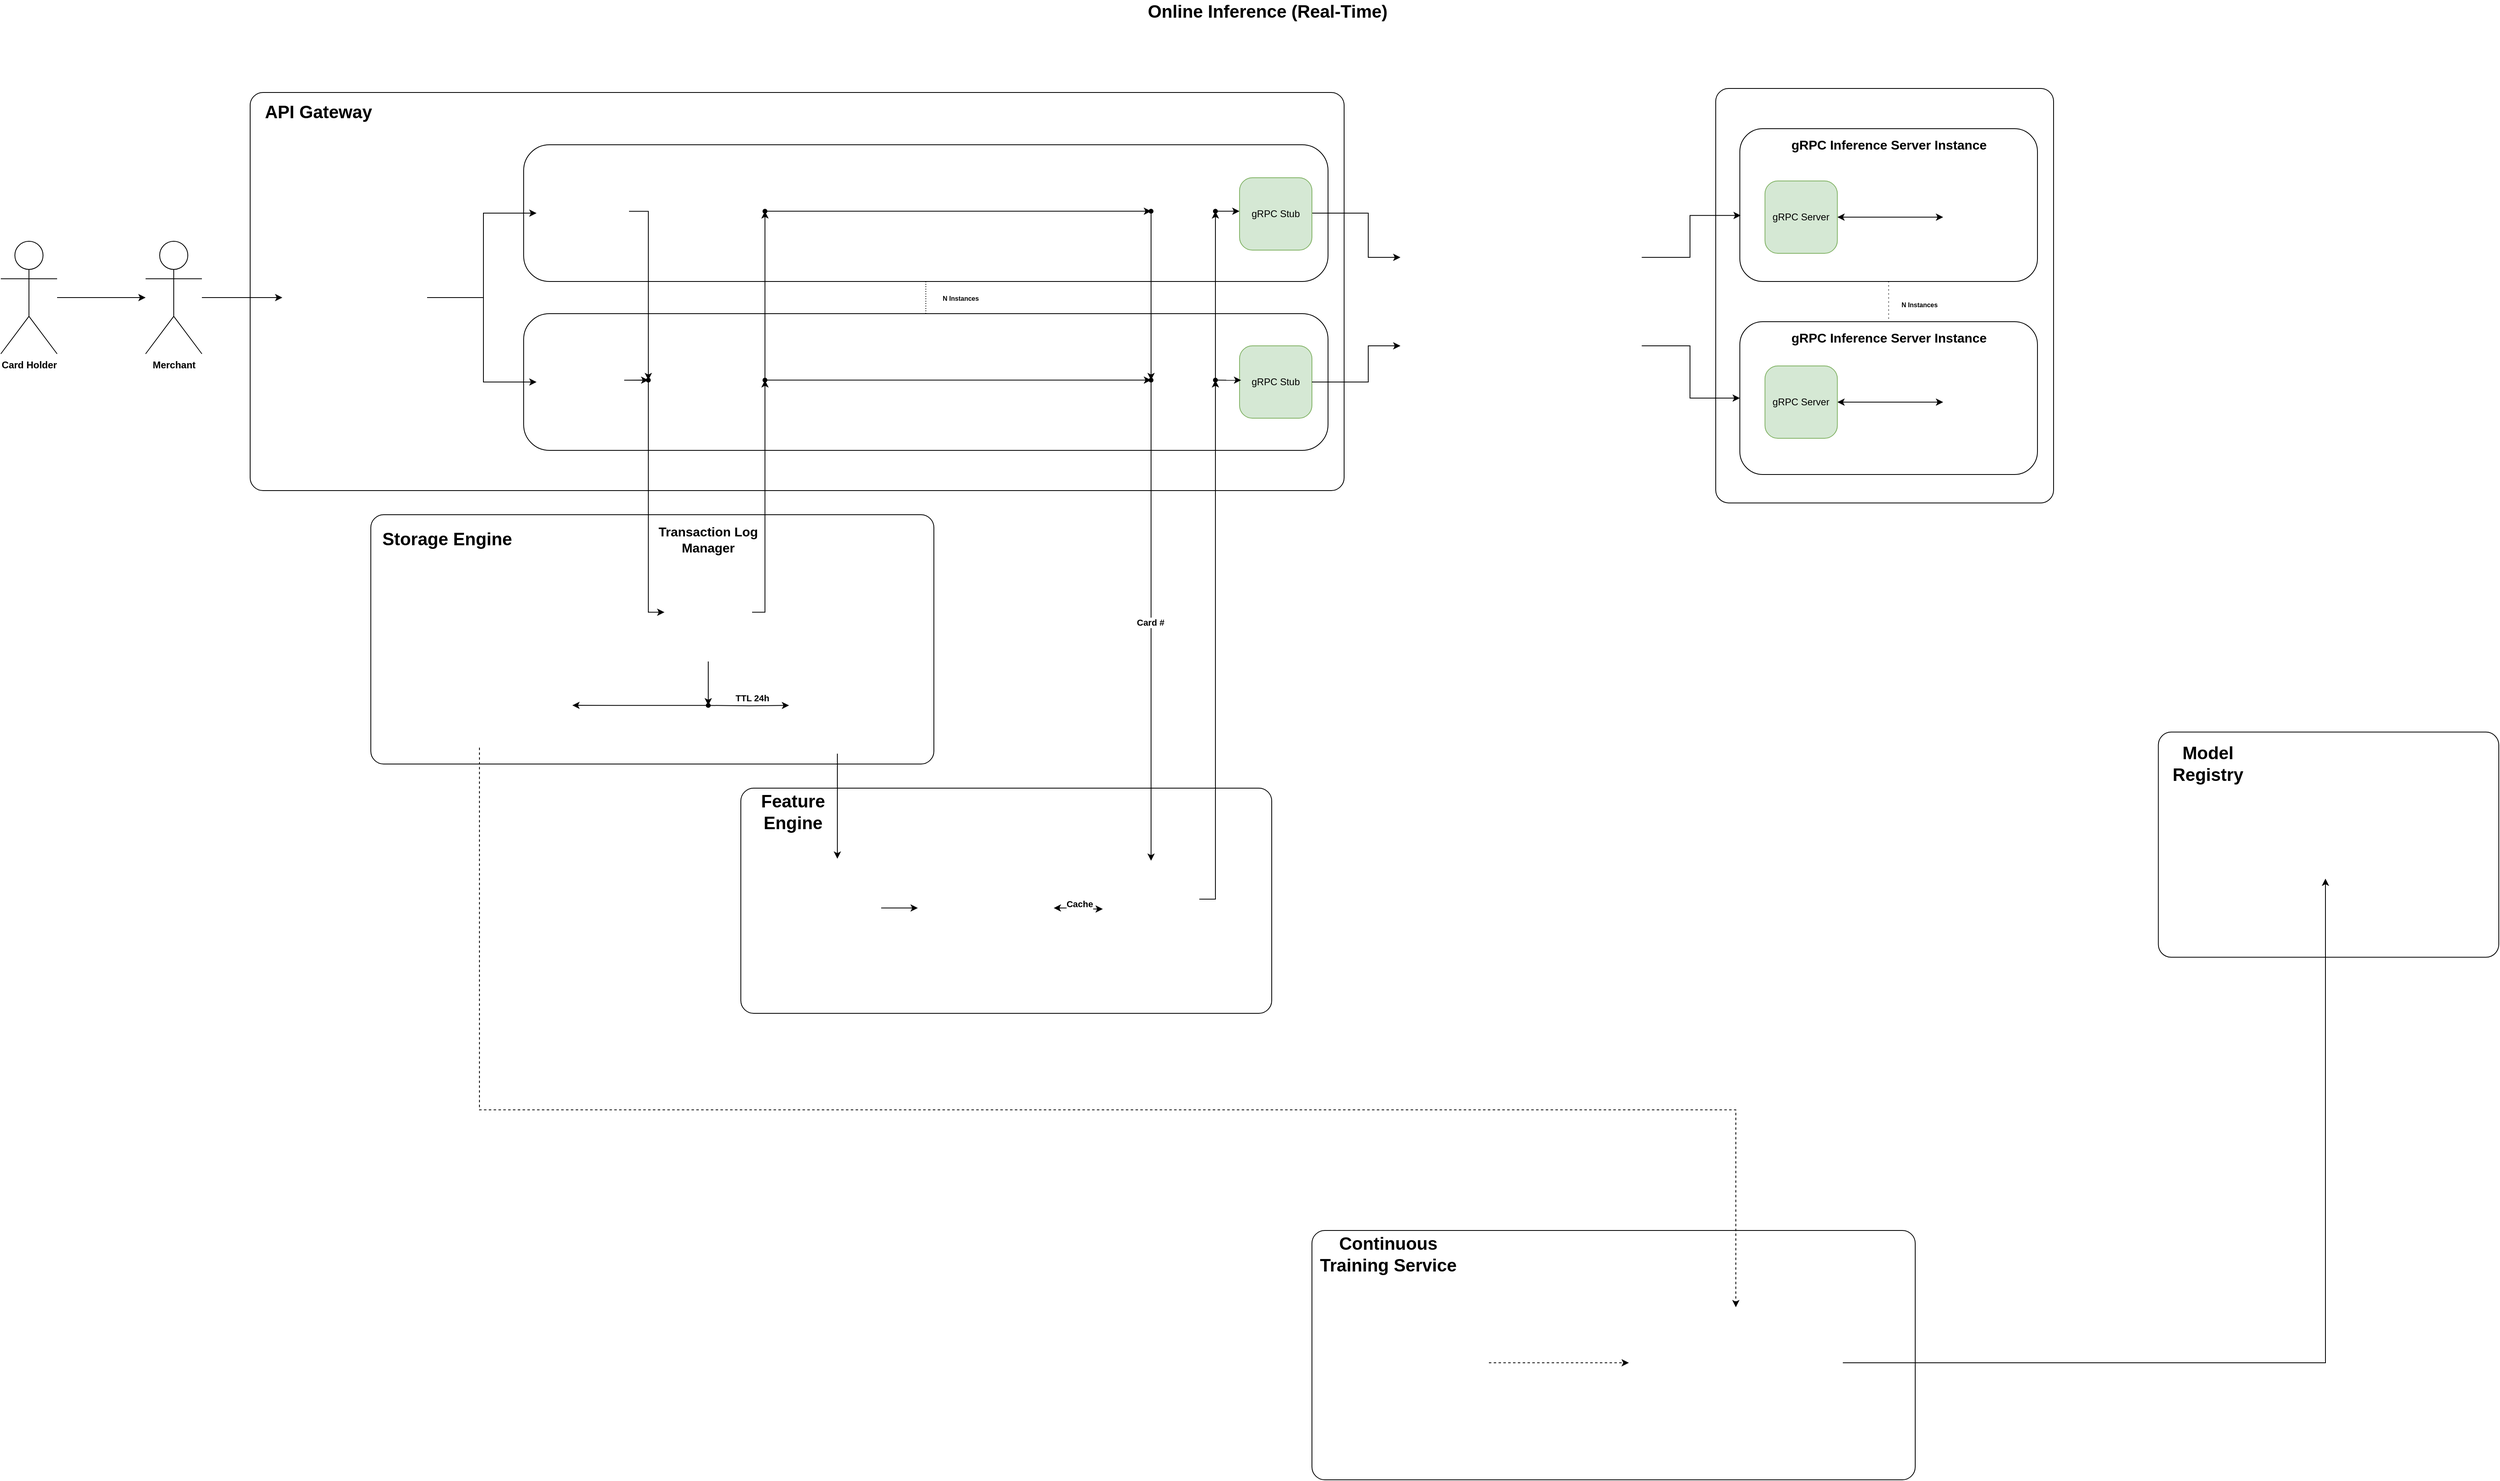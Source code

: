 <mxfile version="27.0.9">
  <diagram name="Page-1" id="lOX2KXedeWFzTWIlUK9F">
    <mxGraphModel dx="3247" dy="2863" grid="1" gridSize="10" guides="1" tooltips="1" connect="1" arrows="1" fold="1" page="1" pageScale="1" pageWidth="850" pageHeight="1100" math="0" shadow="0">
      <root>
        <mxCell id="0" />
        <mxCell id="1" parent="0" />
        <mxCell id="5-59mTPoDlYqVcyv3D5M-7" value="" style="rounded=1;whiteSpace=wrap;html=1;absoluteArcSize=1;arcSize=32;" parent="1" vertex="1">
          <mxGeometry x="650.02" y="1900" width="749.98" height="310" as="geometry" />
        </mxCell>
        <mxCell id="5-59mTPoDlYqVcyv3D5M-3" value="" style="rounded=1;whiteSpace=wrap;html=1;absoluteArcSize=1;arcSize=32;" parent="1" vertex="1">
          <mxGeometry x="1702.26" y="1280.31" width="423.22" height="280" as="geometry" />
        </mxCell>
        <mxCell id="7dM1NYRbd_mDnyiBHKqp-9" value="" style="rounded=1;whiteSpace=wrap;html=1;absoluteArcSize=1;arcSize=32;" parent="1" vertex="1">
          <mxGeometry x="-520" y="1010" width="700" height="310" as="geometry" />
        </mxCell>
        <mxCell id="d66PIv0IayiopUPnUm3M-6" value="" style="rounded=1;whiteSpace=wrap;html=1;absoluteArcSize=1;arcSize=32;" parent="1" vertex="1">
          <mxGeometry x="-60" y="1350" width="660" height="280" as="geometry" />
        </mxCell>
        <mxCell id="d66PIv0IayiopUPnUm3M-1" value="" style="rounded=1;whiteSpace=wrap;html=1;arcSize=32;absoluteArcSize=1;" parent="1" vertex="1">
          <mxGeometry x="1152" y="480" width="420" height="515.35" as="geometry" />
        </mxCell>
        <mxCell id="d66PIv0IayiopUPnUm3M-2" style="edgeStyle=orthogonalEdgeStyle;rounded=0;orthogonalLoop=1;jettySize=auto;html=1;dashed=1;dashPattern=1 4;endArrow=none;endFill=0;entryX=0.5;entryY=0;entryDx=0;entryDy=0;" parent="1" source="d66PIv0IayiopUPnUm3M-3" target="d66PIv0IayiopUPnUm3M-41" edge="1">
          <mxGeometry relative="1" as="geometry">
            <mxPoint x="1366.99" y="745" as="targetPoint" />
          </mxGeometry>
        </mxCell>
        <mxCell id="d66PIv0IayiopUPnUm3M-3" value="" style="rounded=1;whiteSpace=wrap;html=1;" parent="1" vertex="1">
          <mxGeometry x="1181.97" y="530" width="370.01" height="190" as="geometry" />
        </mxCell>
        <mxCell id="d66PIv0IayiopUPnUm3M-4" value="&lt;font style=&quot;font-size: 22px;&quot;&gt;Online Inference (Real-Time)&lt;/font&gt;" style="text;html=1;align=center;verticalAlign=middle;whiteSpace=wrap;rounded=0;fontStyle=1" parent="1" vertex="1">
          <mxGeometry x="310" y="370" width="570" height="30" as="geometry" />
        </mxCell>
        <mxCell id="d66PIv0IayiopUPnUm3M-8" value="" style="rounded=1;whiteSpace=wrap;html=1;arcSize=32;absoluteArcSize=1;" parent="1" vertex="1">
          <mxGeometry x="-670" y="485" width="1360" height="495" as="geometry" />
        </mxCell>
        <mxCell id="d66PIv0IayiopUPnUm3M-10" value="&lt;font&gt;API Gateway&lt;/font&gt;" style="text;html=1;align=center;verticalAlign=middle;whiteSpace=wrap;rounded=0;fontStyle=1;fontSize=22;" parent="1" vertex="1">
          <mxGeometry x="-660" y="490" width="150" height="40" as="geometry" />
        </mxCell>
        <mxCell id="d66PIv0IayiopUPnUm3M-11" style="edgeStyle=orthogonalEdgeStyle;rounded=0;orthogonalLoop=1;jettySize=auto;html=1;" parent="1" source="d66PIv0IayiopUPnUm3M-12" target="d66PIv0IayiopUPnUm3M-14" edge="1">
          <mxGeometry relative="1" as="geometry" />
        </mxCell>
        <mxCell id="d66PIv0IayiopUPnUm3M-12" value="Card Holder" style="shape=umlActor;verticalLabelPosition=bottom;verticalAlign=top;html=1;outlineConnect=0;fontStyle=1" parent="1" vertex="1">
          <mxGeometry x="-980" y="670" width="70" height="140" as="geometry" />
        </mxCell>
        <mxCell id="d66PIv0IayiopUPnUm3M-13" style="edgeStyle=orthogonalEdgeStyle;rounded=0;orthogonalLoop=1;jettySize=auto;html=1;" parent="1" source="d66PIv0IayiopUPnUm3M-14" target="d66PIv0IayiopUPnUm3M-21" edge="1">
          <mxGeometry relative="1" as="geometry" />
        </mxCell>
        <mxCell id="d66PIv0IayiopUPnUm3M-14" value="Merchant" style="shape=umlActor;verticalLabelPosition=bottom;verticalAlign=top;html=1;outlineConnect=0;fontStyle=1" parent="1" vertex="1">
          <mxGeometry x="-800" y="670" width="70" height="140" as="geometry" />
        </mxCell>
        <mxCell id="d66PIv0IayiopUPnUm3M-15" style="edgeStyle=orthogonalEdgeStyle;rounded=0;orthogonalLoop=1;jettySize=auto;html=1;entryX=0.5;entryY=1;entryDx=0;entryDy=0;dashed=1;dashPattern=1 2;endArrow=none;endFill=0;" parent="1" source="d66PIv0IayiopUPnUm3M-16" target="d66PIv0IayiopUPnUm3M-17" edge="1">
          <mxGeometry relative="1" as="geometry" />
        </mxCell>
        <mxCell id="d66PIv0IayiopUPnUm3M-16" value="" style="rounded=1;whiteSpace=wrap;html=1;arcSize=64;absoluteArcSize=1;" parent="1" vertex="1">
          <mxGeometry x="-330" y="760" width="1000" height="170" as="geometry" />
        </mxCell>
        <mxCell id="d66PIv0IayiopUPnUm3M-17" value="" style="rounded=1;whiteSpace=wrap;html=1;absoluteArcSize=1;arcSize=64;" parent="1" vertex="1">
          <mxGeometry x="-330" y="550" width="1000" height="170" as="geometry" />
        </mxCell>
        <mxCell id="d66PIv0IayiopUPnUm3M-18" value="&lt;font style=&quot;font-size: 16px;&quot;&gt;gRPC Inference Server Instance&lt;/font&gt;" style="text;html=1;align=center;verticalAlign=middle;whiteSpace=wrap;rounded=0;fontStyle=1" parent="1" vertex="1">
          <mxGeometry x="1227.59" y="530" width="278.76" height="40" as="geometry" />
        </mxCell>
        <mxCell id="d66PIv0IayiopUPnUm3M-19" style="edgeStyle=orthogonalEdgeStyle;rounded=0;orthogonalLoop=1;jettySize=auto;html=1;" parent="1" source="d66PIv0IayiopUPnUm3M-21" target="d66PIv0IayiopUPnUm3M-27" edge="1">
          <mxGeometry relative="1" as="geometry">
            <Array as="points">
              <mxPoint x="-380" y="740" />
              <mxPoint x="-380" y="635" />
            </Array>
          </mxGeometry>
        </mxCell>
        <mxCell id="d66PIv0IayiopUPnUm3M-20" style="edgeStyle=orthogonalEdgeStyle;rounded=0;orthogonalLoop=1;jettySize=auto;html=1;" parent="1" source="d66PIv0IayiopUPnUm3M-21" target="d66PIv0IayiopUPnUm3M-25" edge="1">
          <mxGeometry relative="1" as="geometry">
            <Array as="points">
              <mxPoint x="-380" y="740" />
              <mxPoint x="-380" y="845" />
            </Array>
          </mxGeometry>
        </mxCell>
        <mxCell id="d66PIv0IayiopUPnUm3M-21" value="" style="shape=image;verticalLabelPosition=bottom;labelBackgroundColor=default;verticalAlign=top;aspect=fixed;imageAspect=0;image=https://images.seeklogo.com/logo-png/39/2/kong-logo-png_seeklogo-394595.png;connectable=1;direction=east;container=0;noLabel=0;allowArrows=1;fontStyle=0" parent="1" vertex="1">
          <mxGeometry x="-630" y="650" width="180" height="180" as="geometry" />
        </mxCell>
        <mxCell id="d66PIv0IayiopUPnUm3M-22" value="gRPC Stub" style="rounded=1;whiteSpace=wrap;html=1;arcSize=32;absoluteArcSize=1;fillColor=#d5e8d4;strokeColor=#82b366;" parent="1" vertex="1">
          <mxGeometry x="560" y="800" width="90" height="90" as="geometry" />
        </mxCell>
        <mxCell id="d66PIv0IayiopUPnUm3M-23" style="edgeStyle=orthogonalEdgeStyle;rounded=0;orthogonalLoop=1;jettySize=auto;html=1;" parent="1" source="d66PIv0IayiopUPnUm3M-22" target="d66PIv0IayiopUPnUm3M-34" edge="1">
          <mxGeometry relative="1" as="geometry">
            <Array as="points">
              <mxPoint x="720" y="845" />
              <mxPoint x="720" y="800" />
            </Array>
          </mxGeometry>
        </mxCell>
        <mxCell id="TBy8B3cu2z9gyoGo7kFR-20" value="" style="edgeStyle=orthogonalEdgeStyle;rounded=0;orthogonalLoop=1;jettySize=auto;html=1;" parent="1" source="d66PIv0IayiopUPnUm3M-25" target="TBy8B3cu2z9gyoGo7kFR-19" edge="1">
          <mxGeometry relative="1" as="geometry" />
        </mxCell>
        <mxCell id="d66PIv0IayiopUPnUm3M-25" value="" style="shape=image;verticalLabelPosition=bottom;labelBackgroundColor=default;verticalAlign=top;aspect=fixed;imageAspect=0;image=https://images.seeklogo.com/logo-png/42/1/fastapi-logo-png_seeklogo-425420.png;" parent="1" vertex="1">
          <mxGeometry x="-314" y="785.18" width="115" height="115" as="geometry" />
        </mxCell>
        <mxCell id="TBy8B3cu2z9gyoGo7kFR-22" style="edgeStyle=orthogonalEdgeStyle;rounded=0;orthogonalLoop=1;jettySize=auto;html=1;" parent="1" source="d66PIv0IayiopUPnUm3M-27" target="TBy8B3cu2z9gyoGo7kFR-19" edge="1">
          <mxGeometry relative="1" as="geometry" />
        </mxCell>
        <mxCell id="d66PIv0IayiopUPnUm3M-27" value="" style="shape=image;verticalLabelPosition=bottom;labelBackgroundColor=default;verticalAlign=top;aspect=fixed;imageAspect=0;image=https://images.seeklogo.com/logo-png/42/1/fastapi-logo-png_seeklogo-425420.png;" parent="1" vertex="1">
          <mxGeometry x="-314" y="575.18" width="115" height="115" as="geometry" />
        </mxCell>
        <mxCell id="d66PIv0IayiopUPnUm3M-29" style="edgeStyle=orthogonalEdgeStyle;rounded=0;orthogonalLoop=1;jettySize=auto;html=1;" parent="1" source="d66PIv0IayiopUPnUm3M-31" target="d66PIv0IayiopUPnUm3M-34" edge="1">
          <mxGeometry relative="1" as="geometry">
            <Array as="points">
              <mxPoint x="720" y="635" />
              <mxPoint x="720" y="690" />
            </Array>
          </mxGeometry>
        </mxCell>
        <mxCell id="d66PIv0IayiopUPnUm3M-31" value="gRPC Stub" style="rounded=1;whiteSpace=wrap;html=1;arcSize=32;absoluteArcSize=1;fillColor=#d5e8d4;strokeColor=#82b366;" parent="1" vertex="1">
          <mxGeometry x="560" y="591" width="90" height="90" as="geometry" />
        </mxCell>
        <mxCell id="d66PIv0IayiopUPnUm3M-32" style="edgeStyle=orthogonalEdgeStyle;rounded=0;orthogonalLoop=1;jettySize=auto;html=1;entryX=0;entryY=0.5;entryDx=0;entryDy=0;" parent="1" source="d66PIv0IayiopUPnUm3M-34" target="d66PIv0IayiopUPnUm3M-40" edge="1">
          <mxGeometry relative="1" as="geometry">
            <Array as="points">
              <mxPoint x="1120" y="800" />
              <mxPoint x="1120" y="865" />
            </Array>
          </mxGeometry>
        </mxCell>
        <mxCell id="d66PIv0IayiopUPnUm3M-34" value="" style="shape=image;verticalLabelPosition=bottom;labelBackgroundColor=default;verticalAlign=top;aspect=fixed;imageAspect=0;image=https://upload.wikimedia.org/wikipedia/commons/a/ab/Haproxy-logo.png;" parent="1" vertex="1">
          <mxGeometry x="760" y="625" width="300" height="235.71" as="geometry" />
        </mxCell>
        <mxCell id="d66PIv0IayiopUPnUm3M-35" value="&lt;font style=&quot;font-size: 8px;&quot;&gt;N Instances&lt;/font&gt;" style="text;html=1;align=center;verticalAlign=middle;whiteSpace=wrap;rounded=0;fontStyle=1" parent="1" vertex="1">
          <mxGeometry x="170" y="725" width="86.5" height="30" as="geometry" />
        </mxCell>
        <mxCell id="d66PIv0IayiopUPnUm3M-37" style="edgeStyle=orthogonalEdgeStyle;rounded=0;orthogonalLoop=1;jettySize=auto;html=1;startArrow=classic;startFill=1;" parent="1" source="d66PIv0IayiopUPnUm3M-38" target="d66PIv0IayiopUPnUm3M-39" edge="1">
          <mxGeometry relative="1" as="geometry" />
        </mxCell>
        <mxCell id="d66PIv0IayiopUPnUm3M-38" value="gRPC Server" style="rounded=1;whiteSpace=wrap;html=1;arcSize=32;absoluteArcSize=1;fillColor=#d5e8d4;strokeColor=#82b366;" parent="1" vertex="1">
          <mxGeometry x="1213.22" y="595" width="90" height="90" as="geometry" />
        </mxCell>
        <mxCell id="d66PIv0IayiopUPnUm3M-39" value="" style="shape=image;verticalLabelPosition=bottom;labelBackgroundColor=default;verticalAlign=top;aspect=fixed;imageAspect=0;image=https://cdn-icons-png.flaticon.com/512/8345/8345929.png;" parent="1" vertex="1">
          <mxGeometry x="1434.74" y="599" width="82" height="82" as="geometry" />
        </mxCell>
        <mxCell id="d66PIv0IayiopUPnUm3M-40" value="" style="rounded=1;whiteSpace=wrap;html=1;" parent="1" vertex="1">
          <mxGeometry x="1181.97" y="770" width="370.01" height="190" as="geometry" />
        </mxCell>
        <mxCell id="d66PIv0IayiopUPnUm3M-41" value="&lt;font style=&quot;font-size: 16px;&quot;&gt;gRPC Inference Server Instance&lt;/font&gt;" style="text;html=1;align=center;verticalAlign=middle;whiteSpace=wrap;rounded=0;fontStyle=1" parent="1" vertex="1">
          <mxGeometry x="1227.59" y="770" width="278.76" height="40" as="geometry" />
        </mxCell>
        <mxCell id="d66PIv0IayiopUPnUm3M-42" style="edgeStyle=orthogonalEdgeStyle;rounded=0;orthogonalLoop=1;jettySize=auto;html=1;startArrow=classic;startFill=1;" parent="1" source="d66PIv0IayiopUPnUm3M-43" target="d66PIv0IayiopUPnUm3M-44" edge="1">
          <mxGeometry relative="1" as="geometry" />
        </mxCell>
        <mxCell id="d66PIv0IayiopUPnUm3M-43" value="gRPC Server" style="rounded=1;whiteSpace=wrap;html=1;arcSize=32;absoluteArcSize=1;fillColor=#d5e8d4;strokeColor=#82b366;" parent="1" vertex="1">
          <mxGeometry x="1213.22" y="825" width="90" height="90" as="geometry" />
        </mxCell>
        <mxCell id="d66PIv0IayiopUPnUm3M-44" value="" style="shape=image;verticalLabelPosition=bottom;labelBackgroundColor=default;verticalAlign=top;aspect=fixed;imageAspect=0;image=https://cdn-icons-png.flaticon.com/512/8345/8345929.png;" parent="1" vertex="1">
          <mxGeometry x="1434.74" y="829" width="82" height="82" as="geometry" />
        </mxCell>
        <mxCell id="d66PIv0IayiopUPnUm3M-45" style="edgeStyle=orthogonalEdgeStyle;rounded=0;orthogonalLoop=1;jettySize=auto;html=1;entryX=0.003;entryY=0.568;entryDx=0;entryDy=0;entryPerimeter=0;" parent="1" source="d66PIv0IayiopUPnUm3M-34" target="d66PIv0IayiopUPnUm3M-3" edge="1">
          <mxGeometry relative="1" as="geometry">
            <Array as="points">
              <mxPoint x="1120" y="690" />
              <mxPoint x="1120" y="638" />
            </Array>
          </mxGeometry>
        </mxCell>
        <mxCell id="d66PIv0IayiopUPnUm3M-46" value="&lt;font style=&quot;font-size: 8px;&quot;&gt;N Instances&lt;/font&gt;" style="text;html=1;align=center;verticalAlign=middle;whiteSpace=wrap;rounded=0;fontStyle=1" parent="1" vertex="1">
          <mxGeometry x="1362" y="732.86" width="86.5" height="30" as="geometry" />
        </mxCell>
        <mxCell id="d66PIv0IayiopUPnUm3M-47" value="" style="shape=image;verticalLabelPosition=bottom;labelBackgroundColor=default;verticalAlign=top;aspect=fixed;imageAspect=0;image=https://img.icons8.com/color/200/kubernetes.png;" parent="1" vertex="1">
          <mxGeometry x="1572" y="415" width="65" height="65" as="geometry" />
        </mxCell>
        <mxCell id="WFU5bXbnKpB7pjm9qC29-8" value="" style="shape=image;verticalLabelPosition=bottom;labelBackgroundColor=default;verticalAlign=top;aspect=fixed;imageAspect=0;image=https://cdn4.iconfinder.com/data/icons/redis-2/1451/Untitled-2-512.png;" parent="1" vertex="1">
          <mxGeometry x="390" y="1440.31" width="120" height="120" as="geometry" />
        </mxCell>
        <mxCell id="TRtpWzJa2Ii4a0pyKc41-39" value="" style="edgeStyle=orthogonalEdgeStyle;rounded=0;orthogonalLoop=1;jettySize=auto;html=1;" parent="1" source="TRtpWzJa2Ii4a0pyKc41-1" target="TRtpWzJa2Ii4a0pyKc41-38" edge="1">
          <mxGeometry relative="1" as="geometry" />
        </mxCell>
        <mxCell id="TRtpWzJa2Ii4a0pyKc41-1" value="" style="shape=image;verticalLabelPosition=bottom;labelBackgroundColor=default;verticalAlign=top;aspect=fixed;imageAspect=0;image=https://upload.wikimedia.org/wikipedia/commons/3/32/C%2B%2B_logo.png;fontStyle=1" parent="1" vertex="1">
          <mxGeometry x="-155" y="1070" width="109" height="122.54" as="geometry" />
        </mxCell>
        <mxCell id="TRtpWzJa2Ii4a0pyKc41-23" value="" style="shape=image;verticalLabelPosition=bottom;labelBackgroundColor=default;verticalAlign=top;aspect=fixed;imageAspect=0;image=https://blogger.googleusercontent.com/img/b/R29vZ2xl/AVvXsEiMVVYYgj_LY437FrV-KwNX9-rul33uYnRtgbk40J4GlNG29dkWyvnbtGgyBfrUqGW6e4hhbNO-WxGcOXNltbDyXDjpkCcugy0HcMxIYxBFCuQOKkMx8P2oIcL1D-hSYcZig4sGTkiFwG4/s1600/opentelemetry-stacked-color.png;" parent="1" vertex="1">
          <mxGeometry x="795" y="1185.45" width="230" height="134.55" as="geometry" />
        </mxCell>
        <mxCell id="TRtpWzJa2Ii4a0pyKc41-25" value="&lt;font style=&quot;font-size: 16px;&quot;&gt;Transaction Log Manager&lt;/font&gt;" style="text;html=1;align=center;verticalAlign=middle;whiteSpace=wrap;rounded=0;fontStyle=1" parent="1" vertex="1">
          <mxGeometry x="-170" y="1021" width="139" height="40" as="geometry" />
        </mxCell>
        <mxCell id="uOGz96gBhH0Yf_m4leUT-4" style="edgeStyle=orthogonalEdgeStyle;rounded=0;orthogonalLoop=1;jettySize=auto;html=1;entryX=0.5;entryY=0;entryDx=0;entryDy=0;dashed=1;endArrow=classic;startFill=0;endFill=1;" parent="1" source="TRtpWzJa2Ii4a0pyKc41-27" target="5-59mTPoDlYqVcyv3D5M-9" edge="1">
          <mxGeometry relative="1" as="geometry">
            <Array as="points">
              <mxPoint x="-385" y="1750" />
              <mxPoint x="1177" y="1750" />
            </Array>
          </mxGeometry>
        </mxCell>
        <mxCell id="TRtpWzJa2Ii4a0pyKc41-27" value="" style="shape=image;verticalLabelPosition=bottom;labelBackgroundColor=default;verticalAlign=top;aspect=fixed;imageAspect=0;image=https://daffin.ru/devops/docker/services/images/minio-logo.png;" parent="1" vertex="1">
          <mxGeometry x="-500.53" y="1194.53" width="231.05" height="105.13" as="geometry" />
        </mxCell>
        <mxCell id="TRtpWzJa2Ii4a0pyKc41-29" value="" style="shape=image;verticalLabelPosition=bottom;labelBackgroundColor=default;verticalAlign=top;aspect=fixed;imageAspect=0;image=https://upload.wikimedia.org/wikipedia/commons/4/47/Apache_Parquet_logo.svg;" parent="1" vertex="1">
          <mxGeometry x="-240" y="1215.43" width="106" height="21.67" as="geometry" />
        </mxCell>
        <mxCell id="TRtpWzJa2Ii4a0pyKc41-34" value="&lt;font&gt;Storage Engine&lt;/font&gt;" style="text;html=1;align=center;verticalAlign=middle;whiteSpace=wrap;rounded=0;fontStyle=1;fontSize=22;" parent="1" vertex="1">
          <mxGeometry x="-510" y="1021" width="170" height="40" as="geometry" />
        </mxCell>
        <mxCell id="TRtpWzJa2Ii4a0pyKc41-35" value="&lt;font&gt;Feature&lt;/font&gt;&lt;div&gt;&lt;span style=&quot;background-color: transparent; color: light-dark(rgb(0, 0, 0), rgb(255, 255, 255));&quot;&gt;Engine&lt;/span&gt;&lt;/div&gt;" style="text;html=1;align=center;verticalAlign=middle;whiteSpace=wrap;rounded=0;fontStyle=1;fontSize=22;" parent="1" vertex="1">
          <mxGeometry x="-80" y="1360" width="170" height="40" as="geometry" />
        </mxCell>
        <mxCell id="TBy8B3cu2z9gyoGo7kFR-10" style="edgeStyle=orthogonalEdgeStyle;rounded=0;orthogonalLoop=1;jettySize=auto;html=1;entryX=0.5;entryY=0;entryDx=0;entryDy=0;" parent="1" source="TRtpWzJa2Ii4a0pyKc41-36" target="TBy8B3cu2z9gyoGo7kFR-9" edge="1">
          <mxGeometry relative="1" as="geometry" />
        </mxCell>
        <mxCell id="TRtpWzJa2Ii4a0pyKc41-36" value="" style="shape=image;verticalLabelPosition=bottom;labelBackgroundColor=default;verticalAlign=top;aspect=fixed;imageAspect=0;image=https://cdn4.iconfinder.com/data/icons/redis-2/1451/Untitled-2-512.png;" parent="1" vertex="1">
          <mxGeometry y="1187.1" width="120" height="120" as="geometry" />
        </mxCell>
        <mxCell id="TRtpWzJa2Ii4a0pyKc41-40" style="edgeStyle=orthogonalEdgeStyle;rounded=0;orthogonalLoop=1;jettySize=auto;html=1;entryX=0;entryY=0.5;entryDx=0;entryDy=0;" parent="1" target="TRtpWzJa2Ii4a0pyKc41-36" edge="1">
          <mxGeometry relative="1" as="geometry">
            <mxPoint x="-100.5" y="1247.1" as="sourcePoint" />
          </mxGeometry>
        </mxCell>
        <mxCell id="TBy8B3cu2z9gyoGo7kFR-13" value="TTL 24h" style="edgeLabel;html=1;align=center;verticalAlign=middle;resizable=0;points=[];fontStyle=1" parent="TRtpWzJa2Ii4a0pyKc41-40" vertex="1" connectable="0">
          <mxGeometry x="-0.198" y="-2" relative="1" as="geometry">
            <mxPoint x="14" y="-12" as="offset" />
          </mxGeometry>
        </mxCell>
        <mxCell id="TRtpWzJa2Ii4a0pyKc41-41" style="edgeStyle=orthogonalEdgeStyle;rounded=0;orthogonalLoop=1;jettySize=auto;html=1;" parent="1" source="TRtpWzJa2Ii4a0pyKc41-38" target="TRtpWzJa2Ii4a0pyKc41-27" edge="1">
          <mxGeometry relative="1" as="geometry">
            <mxPoint x="-100.5" y="1247.1" as="sourcePoint" />
          </mxGeometry>
        </mxCell>
        <mxCell id="TBy8B3cu2z9gyoGo7kFR-1" value="" style="edgeStyle=orthogonalEdgeStyle;rounded=0;orthogonalLoop=1;jettySize=auto;html=1;" parent="1" target="TRtpWzJa2Ii4a0pyKc41-38" edge="1">
          <mxGeometry relative="1" as="geometry">
            <mxPoint x="-100.5" y="1247.1" as="sourcePoint" />
            <mxPoint x="-239" y="1247" as="targetPoint" />
          </mxGeometry>
        </mxCell>
        <mxCell id="TRtpWzJa2Ii4a0pyKc41-38" value="" style="shape=waypoint;sketch=0;size=6;pointerEvents=1;points=[];fillColor=default;resizable=0;rotatable=0;perimeter=centerPerimeter;snapToPoint=1;verticalAlign=top;labelBackgroundColor=default;fontStyle=1;" parent="1" vertex="1">
          <mxGeometry x="-110.5" y="1237.1" width="20" height="20" as="geometry" />
        </mxCell>
        <mxCell id="TBy8B3cu2z9gyoGo7kFR-5" style="edgeStyle=orthogonalEdgeStyle;rounded=0;orthogonalLoop=1;jettySize=auto;html=1;startArrow=classic;startFill=1;" parent="1" source="TBy8B3cu2z9gyoGo7kFR-4" target="WFU5bXbnKpB7pjm9qC29-8" edge="1">
          <mxGeometry relative="1" as="geometry" />
        </mxCell>
        <mxCell id="TBy8B3cu2z9gyoGo7kFR-14" value="&lt;b&gt;Cache&lt;/b&gt;" style="edgeLabel;html=1;align=center;verticalAlign=middle;resizable=0;points=[];" parent="TBy8B3cu2z9gyoGo7kFR-5" vertex="1" connectable="0">
          <mxGeometry x="0.061" y="-2" relative="1" as="geometry">
            <mxPoint y="-9" as="offset" />
          </mxGeometry>
        </mxCell>
        <mxCell id="TBy8B3cu2z9gyoGo7kFR-4" value="" style="shape=image;verticalLabelPosition=bottom;labelBackgroundColor=default;verticalAlign=top;aspect=fixed;imageAspect=0;image=https://upload.wikimedia.org/wikipedia/commons/5/5e/Cassandra_logo.svg;" parent="1" vertex="1">
          <mxGeometry x="160" y="1442.41" width="169" height="113.27" as="geometry" />
        </mxCell>
        <mxCell id="TBy8B3cu2z9gyoGo7kFR-32" style="edgeStyle=orthogonalEdgeStyle;rounded=0;orthogonalLoop=1;jettySize=auto;html=1;" parent="1" source="TBy8B3cu2z9gyoGo7kFR-9" target="TBy8B3cu2z9gyoGo7kFR-4" edge="1">
          <mxGeometry relative="1" as="geometry" />
        </mxCell>
        <mxCell id="TBy8B3cu2z9gyoGo7kFR-9" value="" style="shape=image;verticalLabelPosition=bottom;labelBackgroundColor=default;verticalAlign=top;aspect=fixed;imageAspect=0;image=https://upload.wikimedia.org/wikipedia/commons/3/32/C%2B%2B_logo.png;fontStyle=1" parent="1" vertex="1">
          <mxGeometry x="5.5" y="1437.77" width="109" height="122.54" as="geometry" />
        </mxCell>
        <mxCell id="TBy8B3cu2z9gyoGo7kFR-21" style="edgeStyle=orthogonalEdgeStyle;rounded=0;orthogonalLoop=1;jettySize=auto;html=1;entryX=0;entryY=0.5;entryDx=0;entryDy=0;" parent="1" source="TBy8B3cu2z9gyoGo7kFR-19" target="TRtpWzJa2Ii4a0pyKc41-1" edge="1">
          <mxGeometry relative="1" as="geometry">
            <Array as="points">
              <mxPoint x="-175" y="1131" />
            </Array>
          </mxGeometry>
        </mxCell>
        <mxCell id="TBy8B3cu2z9gyoGo7kFR-19" value="" style="shape=waypoint;sketch=0;size=6;pointerEvents=1;points=[];fillColor=default;resizable=0;rotatable=0;perimeter=centerPerimeter;snapToPoint=1;verticalAlign=top;labelBackgroundColor=default;" parent="1" vertex="1">
          <mxGeometry x="-185" y="832.68" width="20" height="20" as="geometry" />
        </mxCell>
        <mxCell id="TBy8B3cu2z9gyoGo7kFR-24" value="" style="shape=waypoint;sketch=0;size=6;pointerEvents=1;points=[];fillColor=default;resizable=0;rotatable=0;perimeter=centerPerimeter;snapToPoint=1;verticalAlign=top;labelBackgroundColor=default;" parent="1" vertex="1">
          <mxGeometry x="-40" y="832.68" width="20" height="20" as="geometry" />
        </mxCell>
        <mxCell id="TBy8B3cu2z9gyoGo7kFR-25" style="edgeStyle=orthogonalEdgeStyle;rounded=0;orthogonalLoop=1;jettySize=auto;html=1;entryX=0.556;entryY=1.094;entryDx=0;entryDy=0;entryPerimeter=0;" parent="1" source="TRtpWzJa2Ii4a0pyKc41-1" target="TBy8B3cu2z9gyoGo7kFR-24" edge="1">
          <mxGeometry relative="1" as="geometry">
            <Array as="points">
              <mxPoint x="-30" y="1131" />
              <mxPoint x="-30" y="843" />
            </Array>
          </mxGeometry>
        </mxCell>
        <mxCell id="TBy8B3cu2z9gyoGo7kFR-27" value="" style="shape=waypoint;sketch=0;size=6;pointerEvents=1;points=[];fillColor=default;resizable=0;rotatable=0;perimeter=centerPerimeter;snapToPoint=1;verticalAlign=top;labelBackgroundColor=default;" parent="1" vertex="1">
          <mxGeometry x="-40" y="622.68" width="20" height="20" as="geometry" />
        </mxCell>
        <mxCell id="TBy8B3cu2z9gyoGo7kFR-30" style="edgeStyle=orthogonalEdgeStyle;rounded=0;orthogonalLoop=1;jettySize=auto;html=1;entryX=0.483;entryY=0.712;entryDx=0;entryDy=0;entryPerimeter=0;" parent="1" source="TBy8B3cu2z9gyoGo7kFR-24" target="TBy8B3cu2z9gyoGo7kFR-27" edge="1">
          <mxGeometry relative="1" as="geometry" />
        </mxCell>
        <mxCell id="TBy8B3cu2z9gyoGo7kFR-33" value="" style="shape=waypoint;sketch=0;size=6;pointerEvents=1;points=[];fillColor=default;resizable=0;rotatable=0;perimeter=centerPerimeter;snapToPoint=1;verticalAlign=top;labelBackgroundColor=default;" parent="1" vertex="1">
          <mxGeometry x="520" y="622.68" width="20" height="20" as="geometry" />
        </mxCell>
        <mxCell id="TBy8B3cu2z9gyoGo7kFR-34" value="" style="shape=waypoint;sketch=0;size=6;pointerEvents=1;points=[];fillColor=default;resizable=0;rotatable=0;perimeter=centerPerimeter;snapToPoint=1;verticalAlign=top;labelBackgroundColor=default;" parent="1" vertex="1">
          <mxGeometry x="520" y="832.68" width="20" height="20" as="geometry" />
        </mxCell>
        <mxCell id="TBy8B3cu2z9gyoGo7kFR-36" style="edgeStyle=orthogonalEdgeStyle;rounded=0;orthogonalLoop=1;jettySize=auto;html=1;entryX=0.7;entryY=0.766;entryDx=0;entryDy=0;entryPerimeter=0;" parent="1" source="WFU5bXbnKpB7pjm9qC29-8" target="TBy8B3cu2z9gyoGo7kFR-34" edge="1">
          <mxGeometry relative="1" as="geometry">
            <Array as="points">
              <mxPoint x="530" y="1488" />
              <mxPoint x="530" y="843" />
            </Array>
          </mxGeometry>
        </mxCell>
        <mxCell id="TBy8B3cu2z9gyoGo7kFR-41" style="edgeStyle=orthogonalEdgeStyle;rounded=0;orthogonalLoop=1;jettySize=auto;html=1;entryX=0.5;entryY=0;entryDx=0;entryDy=0;" parent="1" source="TBy8B3cu2z9gyoGo7kFR-39" target="WFU5bXbnKpB7pjm9qC29-8" edge="1">
          <mxGeometry relative="1" as="geometry" />
        </mxCell>
        <mxCell id="TBy8B3cu2z9gyoGo7kFR-52" value="&lt;b&gt;Card #&lt;/b&gt;" style="edgeLabel;html=1;align=center;verticalAlign=middle;resizable=0;points=[];" parent="TBy8B3cu2z9gyoGo7kFR-41" vertex="1" connectable="0">
          <mxGeometry x="0.013" y="-1" relative="1" as="geometry">
            <mxPoint y="-1" as="offset" />
          </mxGeometry>
        </mxCell>
        <mxCell id="TBy8B3cu2z9gyoGo7kFR-39" value="" style="shape=waypoint;sketch=0;size=6;pointerEvents=1;points=[];fillColor=default;resizable=0;rotatable=0;perimeter=centerPerimeter;snapToPoint=1;verticalAlign=top;labelBackgroundColor=default;" parent="1" vertex="1">
          <mxGeometry x="440" y="832.68" width="20" height="20" as="geometry" />
        </mxCell>
        <mxCell id="TBy8B3cu2z9gyoGo7kFR-40" style="edgeStyle=orthogonalEdgeStyle;rounded=0;orthogonalLoop=1;jettySize=auto;html=1;entryX=0.35;entryY=0.69;entryDx=0;entryDy=0;entryPerimeter=0;" parent="1" source="TBy8B3cu2z9gyoGo7kFR-24" target="TBy8B3cu2z9gyoGo7kFR-39" edge="1">
          <mxGeometry relative="1" as="geometry" />
        </mxCell>
        <mxCell id="TBy8B3cu2z9gyoGo7kFR-42" value="" style="shape=waypoint;sketch=0;size=6;pointerEvents=1;points=[];fillColor=default;resizable=0;rotatable=0;perimeter=centerPerimeter;snapToPoint=1;verticalAlign=top;labelBackgroundColor=default;" parent="1" vertex="1">
          <mxGeometry x="440" y="622.68" width="20" height="20" as="geometry" />
        </mxCell>
        <mxCell id="TBy8B3cu2z9gyoGo7kFR-43" style="edgeStyle=orthogonalEdgeStyle;rounded=0;orthogonalLoop=1;jettySize=auto;html=1;entryX=0.383;entryY=0.794;entryDx=0;entryDy=0;entryPerimeter=0;" parent="1" source="TBy8B3cu2z9gyoGo7kFR-27" target="TBy8B3cu2z9gyoGo7kFR-42" edge="1">
          <mxGeometry relative="1" as="geometry" />
        </mxCell>
        <mxCell id="TBy8B3cu2z9gyoGo7kFR-44" style="edgeStyle=orthogonalEdgeStyle;rounded=0;orthogonalLoop=1;jettySize=auto;html=1;entryX=0.739;entryY=0.649;entryDx=0;entryDy=0;entryPerimeter=0;" parent="1" source="TBy8B3cu2z9gyoGo7kFR-42" target="TBy8B3cu2z9gyoGo7kFR-39" edge="1">
          <mxGeometry relative="1" as="geometry" />
        </mxCell>
        <mxCell id="TBy8B3cu2z9gyoGo7kFR-46" style="edgeStyle=orthogonalEdgeStyle;rounded=0;orthogonalLoop=1;jettySize=auto;html=1;entryX=0.839;entryY=0.838;entryDx=0;entryDy=0;entryPerimeter=0;" parent="1" source="TBy8B3cu2z9gyoGo7kFR-34" target="TBy8B3cu2z9gyoGo7kFR-33" edge="1">
          <mxGeometry relative="1" as="geometry">
            <Array as="points">
              <mxPoint x="530" y="633" />
            </Array>
          </mxGeometry>
        </mxCell>
        <mxCell id="TBy8B3cu2z9gyoGo7kFR-50" style="edgeStyle=orthogonalEdgeStyle;rounded=0;orthogonalLoop=1;jettySize=auto;html=1;entryX=0.022;entryY=0.466;entryDx=0;entryDy=0;entryPerimeter=0;" parent="1" source="TBy8B3cu2z9gyoGo7kFR-34" target="d66PIv0IayiopUPnUm3M-22" edge="1">
          <mxGeometry relative="1" as="geometry" />
        </mxCell>
        <mxCell id="TBy8B3cu2z9gyoGo7kFR-51" style="edgeStyle=orthogonalEdgeStyle;rounded=0;orthogonalLoop=1;jettySize=auto;html=1;entryX=-0.001;entryY=0.463;entryDx=0;entryDy=0;entryPerimeter=0;" parent="1" source="TBy8B3cu2z9gyoGo7kFR-33" target="d66PIv0IayiopUPnUm3M-31" edge="1">
          <mxGeometry relative="1" as="geometry" />
        </mxCell>
        <mxCell id="uOGz96gBhH0Yf_m4leUT-3" style="edgeStyle=orthogonalEdgeStyle;rounded=0;orthogonalLoop=1;jettySize=auto;html=1;entryX=1;entryY=0.5;entryDx=0;entryDy=0;startArrow=classic;startFill=1;endArrow=none;" parent="1" source="5-59mTPoDlYqVcyv3D5M-2" target="5-59mTPoDlYqVcyv3D5M-9" edge="1">
          <mxGeometry relative="1" as="geometry">
            <Array as="points">
              <mxPoint x="1910" y="2065" />
            </Array>
          </mxGeometry>
        </mxCell>
        <mxCell id="5-59mTPoDlYqVcyv3D5M-2" value="" style="shape=image;verticalLabelPosition=bottom;labelBackgroundColor=default;verticalAlign=top;aspect=fixed;imageAspect=0;image=https://mlflow.org/docs/2.3.2/_static/MLflow-logo-final-black.png;" parent="1" vertex="1">
          <mxGeometry x="1804.23" y="1378.14" width="230" height="84.33" as="geometry" />
        </mxCell>
        <mxCell id="5-59mTPoDlYqVcyv3D5M-5" value="Model&lt;div&gt;Registry&lt;/div&gt;" style="text;html=1;align=center;verticalAlign=middle;whiteSpace=wrap;rounded=0;fontStyle=1;fontSize=22;" parent="1" vertex="1">
          <mxGeometry x="1679" y="1300.31" width="170" height="40" as="geometry" />
        </mxCell>
        <mxCell id="5-59mTPoDlYqVcyv3D5M-9" value="" style="shape=image;verticalLabelPosition=bottom;labelBackgroundColor=default;verticalAlign=top;aspect=fixed;imageAspect=0;image=https://upload.wikimedia.org/wikipedia/commons/thumb/f/f3/Apache_Spark_logo.svg/2560px-Apache_Spark_logo.svg.png;" parent="1" vertex="1">
          <mxGeometry x="1043.99" y="1995.45" width="266" height="138.1" as="geometry" />
        </mxCell>
        <mxCell id="3040yowyDn-NAYJ0v6p7-1" style="edgeStyle=orthogonalEdgeStyle;rounded=0;orthogonalLoop=1;jettySize=auto;html=1;entryX=0;entryY=0.5;entryDx=0;entryDy=0;dashed=1;endArrow=classic;startFill=0;endFill=1;" parent="1" source="5-59mTPoDlYqVcyv3D5M-10" target="5-59mTPoDlYqVcyv3D5M-9" edge="1">
          <mxGeometry relative="1" as="geometry" />
        </mxCell>
        <mxCell id="5-59mTPoDlYqVcyv3D5M-10" value="" style="shape=image;verticalLabelPosition=bottom;labelBackgroundColor=default;verticalAlign=top;aspect=fixed;imageAspect=0;image=https://cdn-icons-png.flaticon.com/512/8242/8242984.png;" parent="1" vertex="1">
          <mxGeometry x="699.02" y="1979" width="171" height="171" as="geometry" />
        </mxCell>
        <mxCell id="uOGz96gBhH0Yf_m4leUT-2" value="Continuous Training Service" style="text;html=1;align=center;verticalAlign=middle;whiteSpace=wrap;rounded=0;fontStyle=1;fontSize=22;" parent="1" vertex="1">
          <mxGeometry x="640" y="1910" width="210" height="40" as="geometry" />
        </mxCell>
        <mxCell id="uOGz96gBhH0Yf_m4leUT-5" value="" style="shape=image;verticalLabelPosition=bottom;labelBackgroundColor=default;verticalAlign=top;aspect=fixed;imageAspect=0;image=https://upload.wikimedia.org/wikipedia/commons/d/de/AirflowLogo.png;" parent="1" vertex="1">
          <mxGeometry x="1400" y="1800" width="196.86" height="76.12" as="geometry" />
        </mxCell>
      </root>
    </mxGraphModel>
  </diagram>
</mxfile>
